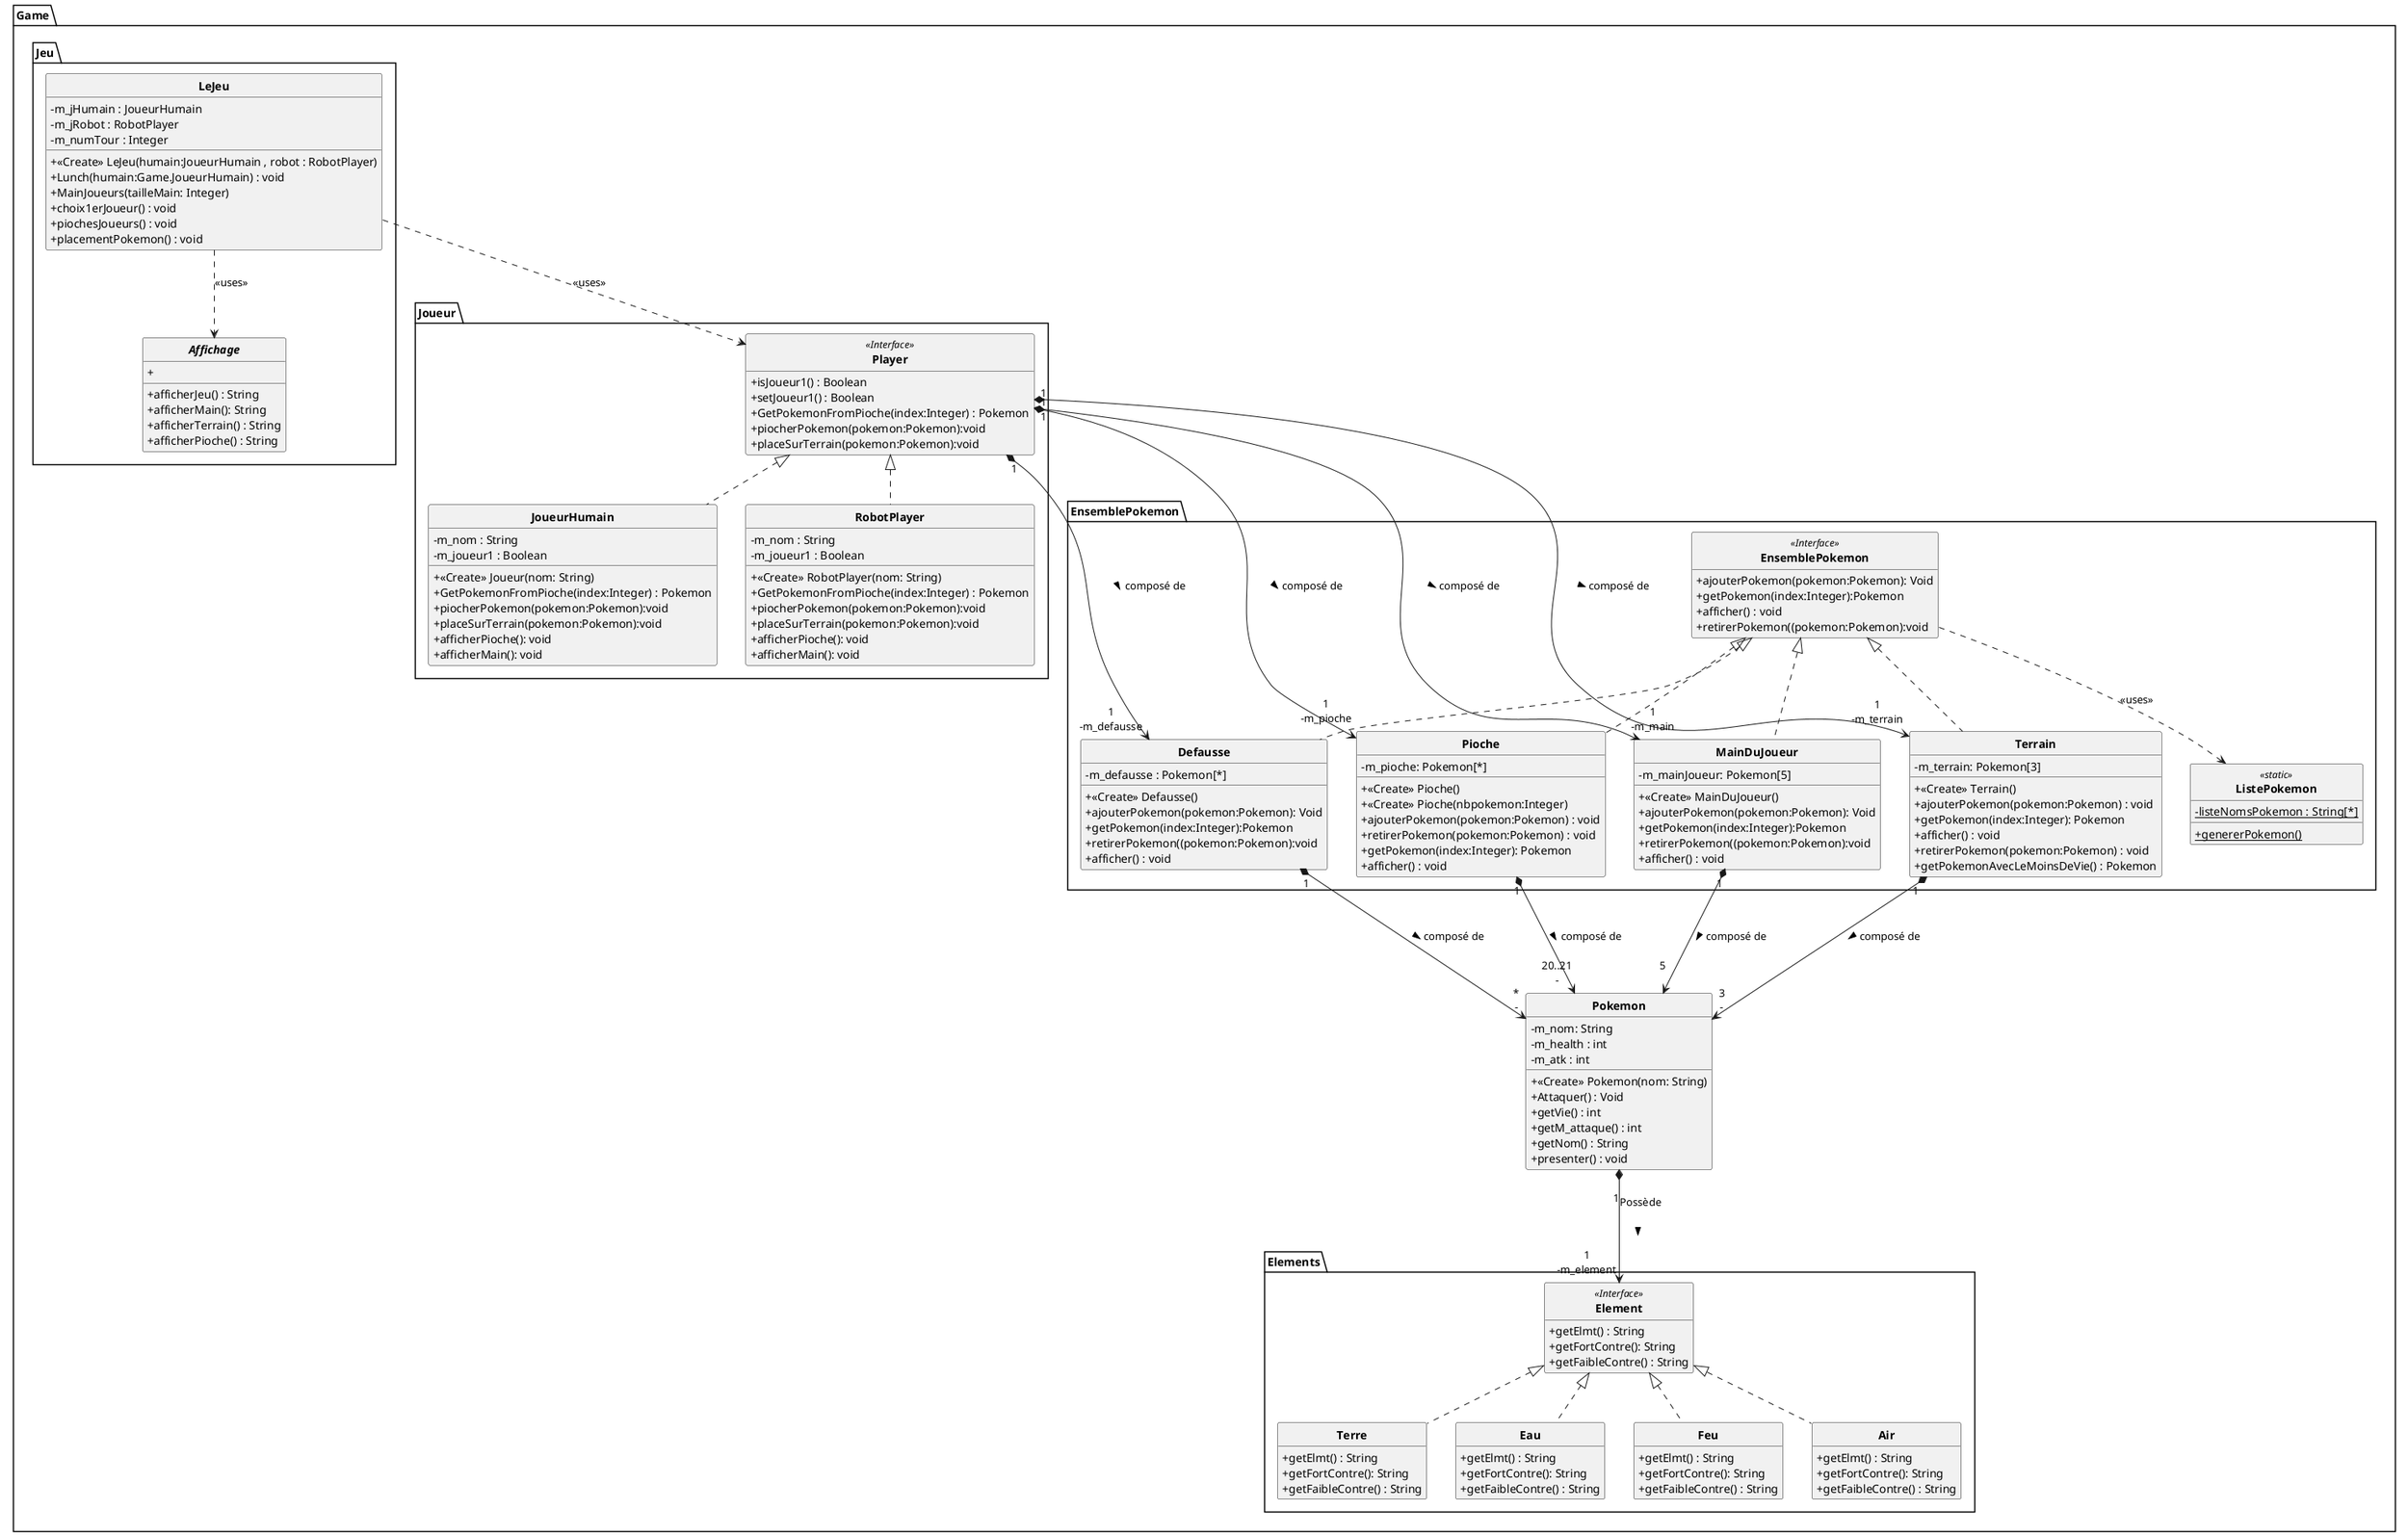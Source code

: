 @startuml
'https://plantuml.com/class-diagram
skinparam classAttributeIconSize 0
skinparam classFontStyle Bold
skinparam style strictuml
hide empty members


package Game
{
    package Elements
    {

        class Element <<Interface>>
            {
                + getElmt() : String
                + getFortContre(): String
                + getFaibleContre() : String
            }

        class Terre implements Element
            {
                + getElmt() : String
                + getFortContre(): String
                + getFaibleContre() : String
            }

        class Eau implements Element
            {
                + getElmt() : String
                + getFortContre(): String
                + getFaibleContre() : String
            }

        class Feu implements Element
            {
                + getElmt() : String
                + getFortContre(): String
                + getFaibleContre() : String
            }

        class Air implements Element
            {
                + getElmt() : String
                + getFortContre(): String
                + getFaibleContre() : String
            }
    }

    package EnsemblePokemon
    {
        class EnsemblePokemon <<Interface>>
                        {
                            + ajouterPokemon(pokemon:Pokemon): Void
                            + getPokemon(index:Integer):Pokemon
                            + afficher() : void
                            + retirerPokemon((pokemon:Pokemon):void
                        }
        class  ListePokemon <<static>>
        {
            - {static} listeNomsPokemon : String[*]
            + {static} genererPokemon()

        }
        class Defausse implements EnsemblePokemon
            {
                - m_defausse : Pokemon[*]
                + <<Create>> Defausse()
                + ajouterPokemon(pokemon:Pokemon): Void
                + getPokemon(index:Integer):Pokemon
                + retirerPokemon((pokemon:Pokemon):void
                + afficher() : void
            }

        class MainDuJoueur implements EnsemblePokemon
            {
                - m_mainJoueur: Pokemon[5]
                + <<Create>> MainDuJoueur()
                + ajouterPokemon(pokemon:Pokemon): Void
                + getPokemon(index:Integer):Pokemon
                + retirerPokemon((pokemon:Pokemon):void
                + afficher() : void
            }

        class Terrain implements EnsemblePokemon
            {
                - m_terrain: Pokemon[3]
                + <<Create>> Terrain()
                + ajouterPokemon(pokemon:Pokemon) : void
                + getPokemon(index:Integer): Pokemon
                + afficher() : void
                + retirerPokemon(pokemon:Pokemon) : void
                + getPokemonAvecLeMoinsDeVie() : Pokemon
            }

        class Pioche implements EnsemblePokemon
            {
                - m_pioche: Pokemon[*]
                + <<Create>> Pioche()
                + <<Create>> Pioche(nbpokemon:Integer)
                + ajouterPokemon(pokemon:Pokemon) : void
                + retirerPokemon(pokemon:Pokemon) : void
                + getPokemon(index:Integer): Pokemon
                + afficher() : void
            }
    }

    package Joueur
    {
        class Player <<Interface>>
                                {
                                    + isJoueur1() : Boolean
                                    + setJoueur1() : Boolean
                                    + GetPokemonFromPioche(index:Integer) : Pokemon
                                    + piocherPokemon(pokemon:Pokemon):void
                                    + placeSurTerrain(pokemon:Pokemon):void
                                }
        class JoueurHumain implements Player
                    {
                        - m_nom : String
                        - m_joueur1 : Boolean
                        + <<Create>> Joueur(nom: String)
                        + GetPokemonFromPioche(index:Integer) : Pokemon
                        + piocherPokemon(pokemon:Pokemon):void
                        + placeSurTerrain(pokemon:Pokemon):void
                        + afficherPioche(): void
                        + afficherMain(): void
                    }
        class RobotPlayer implements Player
                            {
                                - m_nom : String
                                - m_joueur1 : Boolean
                                + <<Create>> RobotPlayer(nom: String)
                                + GetPokemonFromPioche(index:Integer) : Pokemon
                                + piocherPokemon(pokemon:Pokemon):void
                                + placeSurTerrain(pokemon:Pokemon):void
                                + afficherPioche(): void
                                + afficherMain(): void
                            }
    }

    class Pokemon
    {
        - m_nom: String
        - m_health : int
        - m_atk : int
        + <<Create>> Pokemon(nom: String)
        + Attaquer() : Void
        + getVie() : int
        + getM_attaque() : int
        + getNom() : String
        + presenter() : void
    }

    package Jeu
    {
        class LeJeu
        {
            - m_jHumain : JoueurHumain
            - m_jRobot : RobotPlayer
            - m_numTour : Integer
            + <<Create>> LeJeu(humain:JoueurHumain , robot : RobotPlayer)
            + Lunch(humain:Game.JoueurHumain) : void
            + MainJoueurs(tailleMain: Integer)
            + choix1erJoueur() : void
            + piochesJoueurs() : void
            + placementPokemon() : void

        }
        abstract Affichage
        {
            + afficherJeu() : String
            + afficherMain(): String
            + afficherTerrain() : String
            + afficherPioche() : String
            +
        }
    }

}


Pioche "1" *---> "20..21\n-" Pokemon : composé de \t\t >
MainDuJoueur "1" *---> "5\n" Pokemon : composé de \t\t >
Terrain "1" *---> "3\n-" Pokemon : composé de \t\t >
Defausse "1" *---> "*\n-" Pokemon : composé de \t\t >

Player "1" *---> "1\n-m_terrain" Terrain : composé de \t\t >
Player "1" *---> "1\n-m_pioche" Pioche : composé de \t\t >
Player "1" *---> "1\n-m_main" MainDuJoueur : composé de \t\t >
Player "1" *---> "1\n-m_defausse" Defausse : composé de \t\t >
Pokemon "\n 1" *--> "1\n-m_element" Element : Possède\n\n >

Game.EnsemblePokemon.EnsemblePokemon ..> ListePokemon : <<uses>>
LeJeu ..> Player : <<uses>>
LeJeu ..> Affichage : <<uses>>



@enduml
